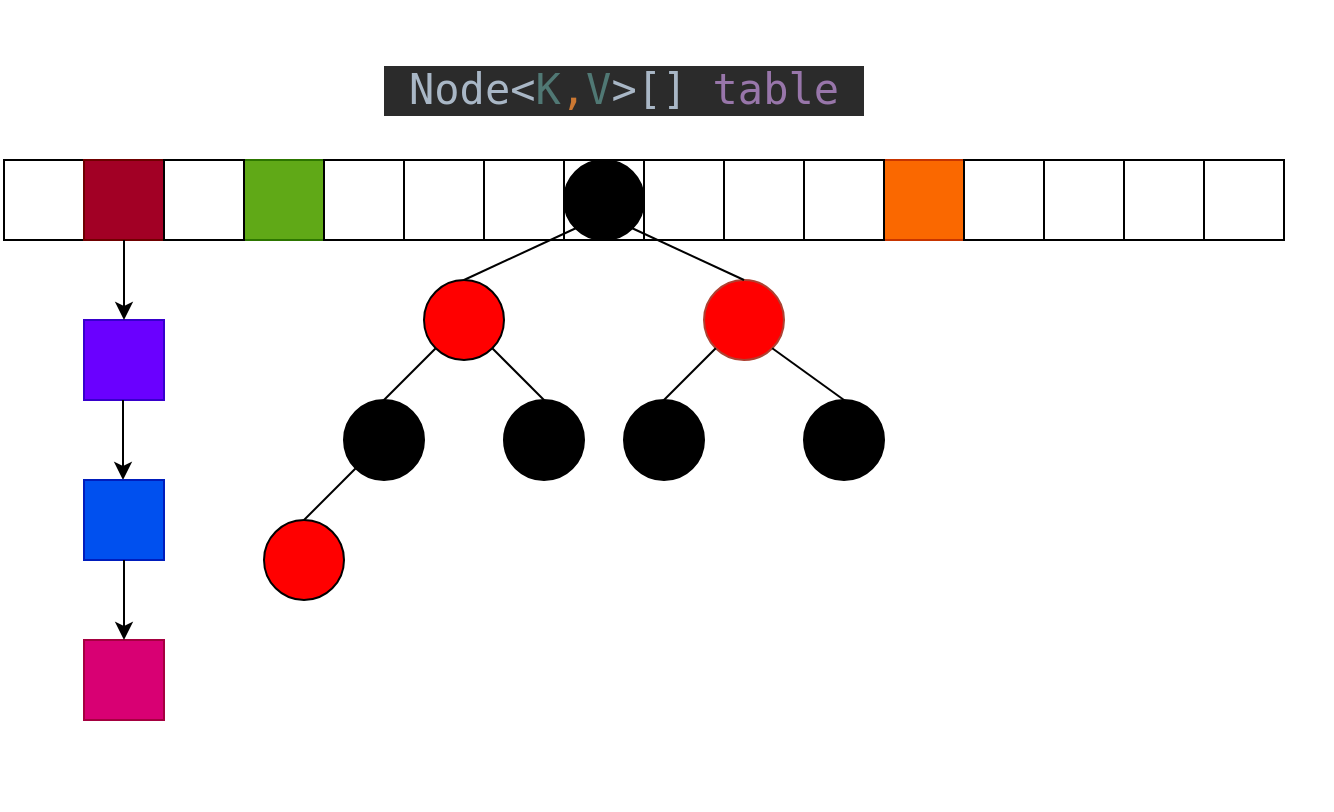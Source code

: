 <mxfile>
    <diagram name="Page-1" id="ZwBd0hHRr200fw_smHd4">
        <mxGraphModel dx="746" dy="497" grid="0" gridSize="10" guides="1" tooltips="1" connect="1" arrows="1" fold="1" page="0" pageScale="1" pageWidth="850" pageHeight="1100" background="#ffffff" math="0" shadow="0">
            <root>
                <mxCell id="0"/>
                <mxCell id="1" parent="0"/>
                <mxCell id="vqNz6bB7Ff-NhaP9Ow9F-1" value="" style="whiteSpace=wrap;html=1;aspect=fixed;" parent="1" vertex="1">
                    <mxGeometry x="160" y="120" width="40" height="40" as="geometry"/>
                </mxCell>
                <mxCell id="vqNz6bB7Ff-NhaP9Ow9F-2" value="" style="whiteSpace=wrap;html=1;aspect=fixed;fillColor=#a20025;strokeColor=#6F0000;fontColor=#ffffff;" parent="1" vertex="1">
                    <mxGeometry x="200" y="120" width="40" height="40" as="geometry"/>
                </mxCell>
                <mxCell id="vqNz6bB7Ff-NhaP9Ow9F-3" value="" style="whiteSpace=wrap;html=1;aspect=fixed;fillColor=#60a917;strokeColor=#2D7600;fontColor=#ffffff;" parent="1" vertex="1">
                    <mxGeometry x="280" y="120" width="40" height="40" as="geometry"/>
                </mxCell>
                <mxCell id="vqNz6bB7Ff-NhaP9Ow9F-4" value="" style="whiteSpace=wrap;html=1;aspect=fixed;" parent="1" vertex="1">
                    <mxGeometry x="240" y="120" width="40" height="40" as="geometry"/>
                </mxCell>
                <mxCell id="vqNz6bB7Ff-NhaP9Ow9F-5" value="" style="whiteSpace=wrap;html=1;aspect=fixed;" parent="1" vertex="1">
                    <mxGeometry x="320" y="120" width="40" height="40" as="geometry"/>
                </mxCell>
                <mxCell id="vqNz6bB7Ff-NhaP9Ow9F-6" value="" style="whiteSpace=wrap;html=1;aspect=fixed;" parent="1" vertex="1">
                    <mxGeometry x="360" y="120" width="40" height="40" as="geometry"/>
                </mxCell>
                <mxCell id="vqNz6bB7Ff-NhaP9Ow9F-7" value="" style="whiteSpace=wrap;html=1;aspect=fixed;" parent="1" vertex="1">
                    <mxGeometry x="440" y="120" width="40" height="40" as="geometry"/>
                </mxCell>
                <mxCell id="vqNz6bB7Ff-NhaP9Ow9F-8" value="" style="whiteSpace=wrap;html=1;aspect=fixed;" parent="1" vertex="1">
                    <mxGeometry x="400" y="120" width="40" height="40" as="geometry"/>
                </mxCell>
                <mxCell id="vqNz6bB7Ff-NhaP9Ow9F-9" value="" style="whiteSpace=wrap;html=1;aspect=fixed;" parent="1" vertex="1">
                    <mxGeometry x="480" y="120" width="40" height="40" as="geometry"/>
                </mxCell>
                <mxCell id="vqNz6bB7Ff-NhaP9Ow9F-10" value="" style="whiteSpace=wrap;html=1;aspect=fixed;" parent="1" vertex="1">
                    <mxGeometry x="520" y="120" width="40" height="40" as="geometry"/>
                </mxCell>
                <mxCell id="vqNz6bB7Ff-NhaP9Ow9F-11" value="" style="whiteSpace=wrap;html=1;aspect=fixed;fillColor=#fa6800;strokeColor=#C73500;fontColor=#000000;" parent="1" vertex="1">
                    <mxGeometry x="600" y="120" width="40" height="40" as="geometry"/>
                </mxCell>
                <mxCell id="vqNz6bB7Ff-NhaP9Ow9F-12" value="" style="whiteSpace=wrap;html=1;aspect=fixed;" parent="1" vertex="1">
                    <mxGeometry x="560" y="120" width="40" height="40" as="geometry"/>
                </mxCell>
                <mxCell id="vqNz6bB7Ff-NhaP9Ow9F-13" value="" style="whiteSpace=wrap;html=1;aspect=fixed;" parent="1" vertex="1">
                    <mxGeometry x="640" y="120" width="40" height="40" as="geometry"/>
                </mxCell>
                <mxCell id="vqNz6bB7Ff-NhaP9Ow9F-14" value="" style="whiteSpace=wrap;html=1;aspect=fixed;" parent="1" vertex="1">
                    <mxGeometry x="680" y="120" width="40" height="40" as="geometry"/>
                </mxCell>
                <mxCell id="vqNz6bB7Ff-NhaP9Ow9F-15" value="" style="whiteSpace=wrap;html=1;aspect=fixed;" parent="1" vertex="1">
                    <mxGeometry x="760" y="120" width="40" height="40" as="geometry"/>
                </mxCell>
                <mxCell id="vqNz6bB7Ff-NhaP9Ow9F-16" value="" style="whiteSpace=wrap;html=1;aspect=fixed;" parent="1" vertex="1">
                    <mxGeometry x="720" y="120" width="40" height="40" as="geometry"/>
                </mxCell>
                <mxCell id="vqNz6bB7Ff-NhaP9Ow9F-17" value="&lt;pre style=&quot;background-color: rgb(43, 43, 43); color: rgb(169, 183, 198); font-family: &amp;quot;JetBrains Mono&amp;quot;, monospace; font-size: 21px;&quot;&gt; Node&amp;lt;&lt;span style=&quot;color: rgb(80, 120, 116); font-size: 21px;&quot;&gt;K&lt;/span&gt;&lt;span style=&quot;color: rgb(204, 120, 50); font-size: 21px;&quot;&gt;,&lt;/span&gt;&lt;span style=&quot;color: rgb(80, 120, 116); font-size: 21px;&quot;&gt;V&lt;/span&gt;&amp;gt;[] &lt;span style=&quot;color: rgb(152, 118, 170); font-size: 21px;&quot;&gt;table &lt;/span&gt;&lt;/pre&gt;" style="text;html=1;align=center;verticalAlign=middle;whiteSpace=wrap;rounded=0;fontSize=21;" parent="1" vertex="1">
                    <mxGeometry x="350" y="70" width="240" height="30" as="geometry"/>
                </mxCell>
                <mxCell id="vqNz6bB7Ff-NhaP9Ow9F-18" value="" style="whiteSpace=wrap;html=1;aspect=fixed;fillColor=#6a00ff;fontColor=#ffffff;strokeColor=#3700CC;" parent="1" vertex="1">
                    <mxGeometry x="200" y="200" width="40" height="40" as="geometry"/>
                </mxCell>
                <mxCell id="vqNz6bB7Ff-NhaP9Ow9F-19" value="" style="endArrow=classic;html=1;rounded=0;exitX=0.5;exitY=1;exitDx=0;exitDy=0;entryX=0.5;entryY=0;entryDx=0;entryDy=0;" parent="1" source="vqNz6bB7Ff-NhaP9Ow9F-2" target="vqNz6bB7Ff-NhaP9Ow9F-18" edge="1">
                    <mxGeometry width="50" height="50" relative="1" as="geometry">
                        <mxPoint x="460" y="340" as="sourcePoint"/>
                        <mxPoint x="510" y="290" as="targetPoint"/>
                    </mxGeometry>
                </mxCell>
                <mxCell id="vqNz6bB7Ff-NhaP9Ow9F-21" value="" style="endArrow=classic;html=1;rounded=0;exitX=0.5;exitY=1;exitDx=0;exitDy=0;entryX=0.5;entryY=0;entryDx=0;entryDy=0;" parent="1" edge="1">
                    <mxGeometry width="50" height="50" relative="1" as="geometry">
                        <mxPoint x="219.5" y="240" as="sourcePoint"/>
                        <mxPoint x="219.5" y="280" as="targetPoint"/>
                    </mxGeometry>
                </mxCell>
                <mxCell id="vqNz6bB7Ff-NhaP9Ow9F-22" value="" style="whiteSpace=wrap;html=1;aspect=fixed;fillColor=#0050ef;fontColor=#ffffff;strokeColor=#001DBC;" parent="1" vertex="1">
                    <mxGeometry x="200" y="280" width="40" height="40" as="geometry"/>
                </mxCell>
                <mxCell id="vqNz6bB7Ff-NhaP9Ow9F-23" value="" style="ellipse;whiteSpace=wrap;html=1;aspect=fixed;fillColor=#000000;" parent="1" vertex="1">
                    <mxGeometry x="440" y="120" width="40" height="40" as="geometry"/>
                </mxCell>
                <mxCell id="vqNz6bB7Ff-NhaP9Ow9F-25" value="" style="ellipse;whiteSpace=wrap;html=1;aspect=fixed;fillStyle=auto;fillColor=#FF0000;" parent="1" vertex="1">
                    <mxGeometry x="370" y="180" width="40" height="40" as="geometry"/>
                </mxCell>
                <mxCell id="vqNz6bB7Ff-NhaP9Ow9F-26" value="" style="ellipse;whiteSpace=wrap;html=1;aspect=fixed;fillColor=#FF0000;strokeColor=#ae4132;" parent="1" vertex="1">
                    <mxGeometry x="510" y="180" width="40" height="40" as="geometry"/>
                </mxCell>
                <mxCell id="vqNz6bB7Ff-NhaP9Ow9F-27" value="" style="ellipse;whiteSpace=wrap;html=1;aspect=fixed;fillColor=#000000;" parent="1" vertex="1">
                    <mxGeometry x="330" y="240" width="40" height="40" as="geometry"/>
                </mxCell>
                <mxCell id="vqNz6bB7Ff-NhaP9Ow9F-28" value="" style="ellipse;whiteSpace=wrap;html=1;aspect=fixed;fillColor=#000000;" parent="1" vertex="1">
                    <mxGeometry x="410" y="240" width="40" height="40" as="geometry"/>
                </mxCell>
                <mxCell id="vqNz6bB7Ff-NhaP9Ow9F-29" value="" style="ellipse;whiteSpace=wrap;html=1;aspect=fixed;fillColor=#000000;" parent="1" vertex="1">
                    <mxGeometry x="560" y="240" width="40" height="40" as="geometry"/>
                </mxCell>
                <mxCell id="vqNz6bB7Ff-NhaP9Ow9F-30" value="" style="ellipse;whiteSpace=wrap;html=1;aspect=fixed;fillColor=#FF0000;" parent="1" vertex="1">
                    <mxGeometry x="290" y="300" width="40" height="40" as="geometry"/>
                </mxCell>
                <mxCell id="vqNz6bB7Ff-NhaP9Ow9F-31" value="" style="ellipse;whiteSpace=wrap;html=1;aspect=fixed;fillColor=#000000;" parent="1" vertex="1">
                    <mxGeometry x="470" y="240" width="40" height="40" as="geometry"/>
                </mxCell>
                <mxCell id="vqNz6bB7Ff-NhaP9Ow9F-32" value="" style="endArrow=none;html=1;rounded=0;entryX=0;entryY=1;entryDx=0;entryDy=0;exitX=0.5;exitY=0;exitDx=0;exitDy=0;" parent="1" source="vqNz6bB7Ff-NhaP9Ow9F-25" target="vqNz6bB7Ff-NhaP9Ow9F-23" edge="1">
                    <mxGeometry width="50" height="50" relative="1" as="geometry">
                        <mxPoint x="450" y="440" as="sourcePoint"/>
                        <mxPoint x="500" y="390" as="targetPoint"/>
                    </mxGeometry>
                </mxCell>
                <mxCell id="vqNz6bB7Ff-NhaP9Ow9F-33" value="" style="endArrow=none;html=1;rounded=0;entryX=1;entryY=1;entryDx=0;entryDy=0;exitX=0.5;exitY=0;exitDx=0;exitDy=0;" parent="1" source="vqNz6bB7Ff-NhaP9Ow9F-26" target="vqNz6bB7Ff-NhaP9Ow9F-23" edge="1">
                    <mxGeometry width="50" height="50" relative="1" as="geometry">
                        <mxPoint x="480" y="430" as="sourcePoint"/>
                        <mxPoint x="530" y="380" as="targetPoint"/>
                    </mxGeometry>
                </mxCell>
                <mxCell id="vqNz6bB7Ff-NhaP9Ow9F-34" value="" style="endArrow=none;html=1;rounded=0;entryX=0;entryY=1;entryDx=0;entryDy=0;exitX=0.5;exitY=0;exitDx=0;exitDy=0;" parent="1" source="vqNz6bB7Ff-NhaP9Ow9F-27" target="vqNz6bB7Ff-NhaP9Ow9F-25" edge="1">
                    <mxGeometry width="50" height="50" relative="1" as="geometry">
                        <mxPoint x="350" y="430" as="sourcePoint"/>
                        <mxPoint x="400" y="380" as="targetPoint"/>
                    </mxGeometry>
                </mxCell>
                <mxCell id="vqNz6bB7Ff-NhaP9Ow9F-35" value="" style="endArrow=none;html=1;rounded=0;entryX=1;entryY=1;entryDx=0;entryDy=0;exitX=0.5;exitY=0;exitDx=0;exitDy=0;" parent="1" source="vqNz6bB7Ff-NhaP9Ow9F-28" target="vqNz6bB7Ff-NhaP9Ow9F-25" edge="1">
                    <mxGeometry width="50" height="50" relative="1" as="geometry">
                        <mxPoint x="370" y="440" as="sourcePoint"/>
                        <mxPoint x="420" y="390" as="targetPoint"/>
                    </mxGeometry>
                </mxCell>
                <mxCell id="vqNz6bB7Ff-NhaP9Ow9F-36" value="" style="endArrow=none;html=1;rounded=0;entryX=0;entryY=1;entryDx=0;entryDy=0;exitX=0.5;exitY=0;exitDx=0;exitDy=0;" parent="1" source="vqNz6bB7Ff-NhaP9Ow9F-30" target="vqNz6bB7Ff-NhaP9Ow9F-27" edge="1">
                    <mxGeometry width="50" height="50" relative="1" as="geometry">
                        <mxPoint x="250" y="450" as="sourcePoint"/>
                        <mxPoint x="300" y="400" as="targetPoint"/>
                    </mxGeometry>
                </mxCell>
                <mxCell id="vqNz6bB7Ff-NhaP9Ow9F-37" value="" style="endArrow=none;html=1;rounded=0;entryX=0;entryY=1;entryDx=0;entryDy=0;exitX=0.5;exitY=0;exitDx=0;exitDy=0;" parent="1" source="vqNz6bB7Ff-NhaP9Ow9F-31" target="vqNz6bB7Ff-NhaP9Ow9F-26" edge="1">
                    <mxGeometry width="50" height="50" relative="1" as="geometry">
                        <mxPoint x="450" y="380" as="sourcePoint"/>
                        <mxPoint x="500" y="330" as="targetPoint"/>
                    </mxGeometry>
                </mxCell>
                <mxCell id="vqNz6bB7Ff-NhaP9Ow9F-38" value="" style="endArrow=none;html=1;rounded=0;entryX=1;entryY=1;entryDx=0;entryDy=0;exitX=0.5;exitY=0;exitDx=0;exitDy=0;" parent="1" source="vqNz6bB7Ff-NhaP9Ow9F-29" target="vqNz6bB7Ff-NhaP9Ow9F-26" edge="1">
                    <mxGeometry width="50" height="50" relative="1" as="geometry">
                        <mxPoint x="490" y="420" as="sourcePoint"/>
                        <mxPoint x="540" y="370" as="targetPoint"/>
                    </mxGeometry>
                </mxCell>
                <mxCell id="vqNz6bB7Ff-NhaP9Ow9F-39" value="" style="whiteSpace=wrap;html=1;aspect=fixed;fillColor=#d80073;fontColor=#ffffff;strokeColor=#A50040;" parent="1" vertex="1">
                    <mxGeometry x="200" y="360" width="40" height="40" as="geometry"/>
                </mxCell>
                <mxCell id="vqNz6bB7Ff-NhaP9Ow9F-40" value="" style="endArrow=classic;html=1;rounded=0;exitX=0.5;exitY=1;exitDx=0;exitDy=0;" parent="1" source="vqNz6bB7Ff-NhaP9Ow9F-22" target="vqNz6bB7Ff-NhaP9Ow9F-39" edge="1">
                    <mxGeometry width="50" height="50" relative="1" as="geometry">
                        <mxPoint x="500" y="330" as="sourcePoint"/>
                        <mxPoint x="550" y="280" as="targetPoint"/>
                    </mxGeometry>
                </mxCell>
                <mxCell id="2" value="" style="line;strokeWidth=1;html=1;perimeter=backbonePerimeter;points=[];outlineConnect=0;strokeColor=none;" vertex="1" parent="1">
                    <mxGeometry x="160" y="435" width="664" height="10" as="geometry"/>
                </mxCell>
                <mxCell id="3" value="" style="line;strokeWidth=1;html=1;perimeter=backbonePerimeter;points=[];outlineConnect=0;strokeColor=none;" vertex="1" parent="1">
                    <mxGeometry x="158" y="40" width="664" height="10" as="geometry"/>
                </mxCell>
            </root>
        </mxGraphModel>
    </diagram>
</mxfile>
